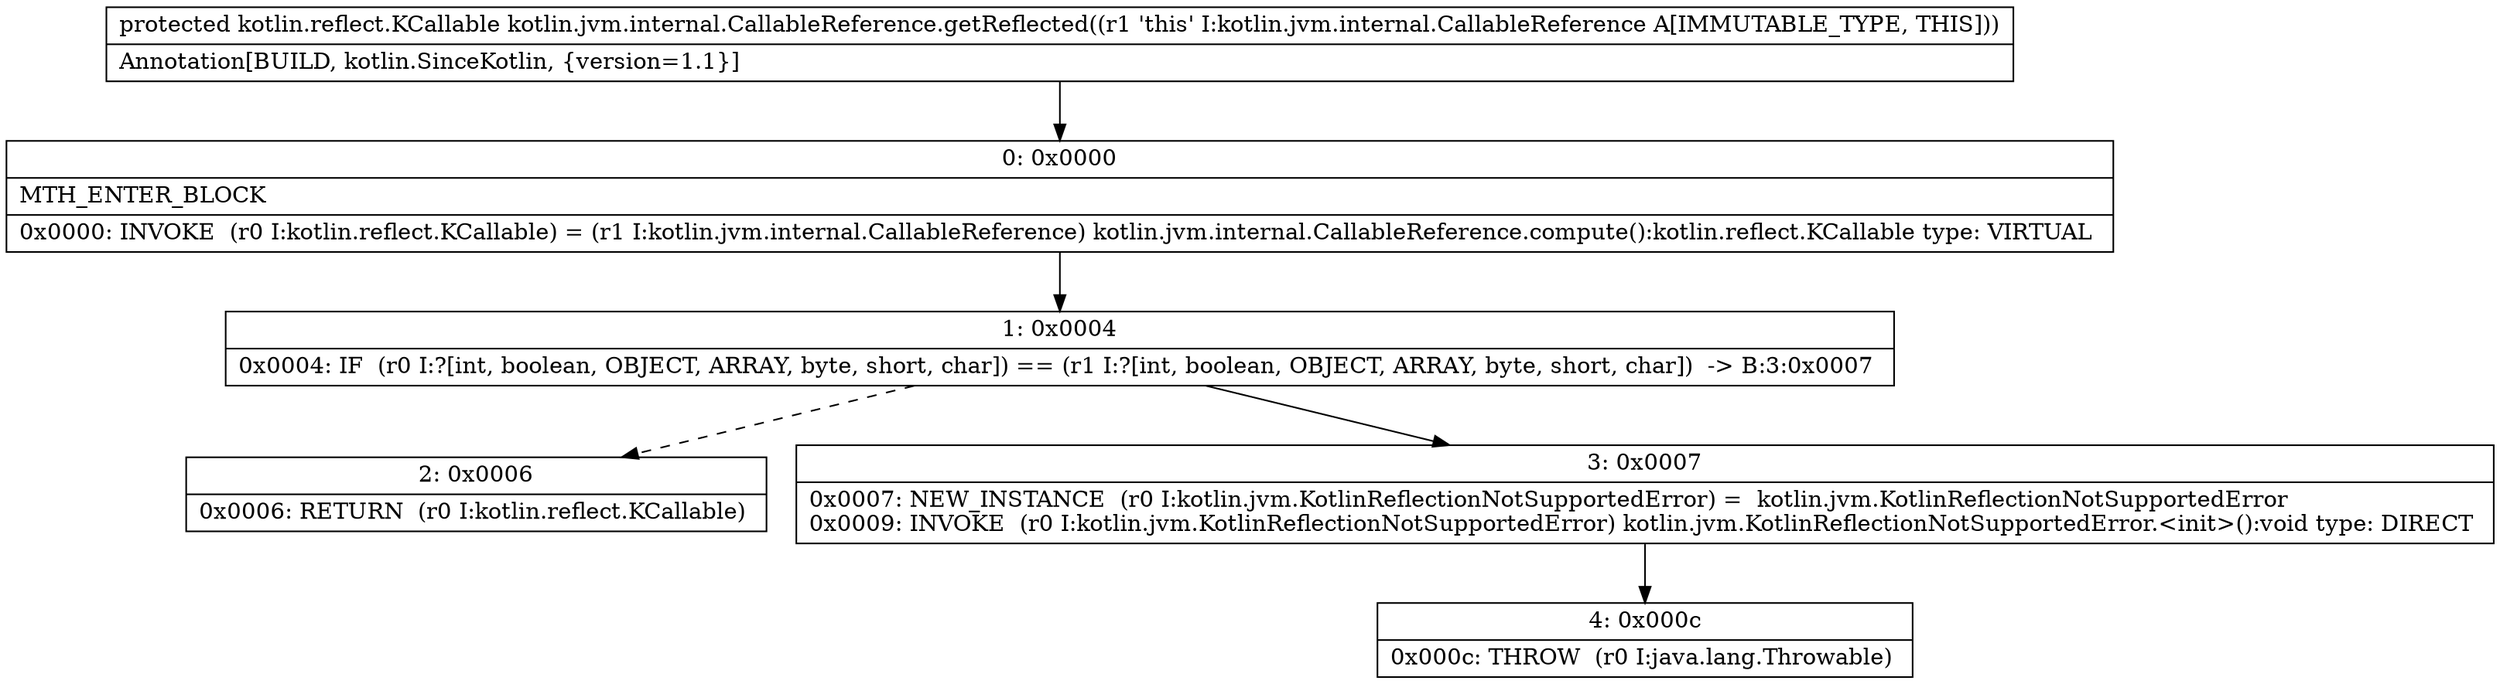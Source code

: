 digraph "CFG forkotlin.jvm.internal.CallableReference.getReflected()Lkotlin\/reflect\/KCallable;" {
Node_0 [shape=record,label="{0\:\ 0x0000|MTH_ENTER_BLOCK\l|0x0000: INVOKE  (r0 I:kotlin.reflect.KCallable) = (r1 I:kotlin.jvm.internal.CallableReference) kotlin.jvm.internal.CallableReference.compute():kotlin.reflect.KCallable type: VIRTUAL \l}"];
Node_1 [shape=record,label="{1\:\ 0x0004|0x0004: IF  (r0 I:?[int, boolean, OBJECT, ARRAY, byte, short, char]) == (r1 I:?[int, boolean, OBJECT, ARRAY, byte, short, char])  \-\> B:3:0x0007 \l}"];
Node_2 [shape=record,label="{2\:\ 0x0006|0x0006: RETURN  (r0 I:kotlin.reflect.KCallable) \l}"];
Node_3 [shape=record,label="{3\:\ 0x0007|0x0007: NEW_INSTANCE  (r0 I:kotlin.jvm.KotlinReflectionNotSupportedError) =  kotlin.jvm.KotlinReflectionNotSupportedError \l0x0009: INVOKE  (r0 I:kotlin.jvm.KotlinReflectionNotSupportedError) kotlin.jvm.KotlinReflectionNotSupportedError.\<init\>():void type: DIRECT \l}"];
Node_4 [shape=record,label="{4\:\ 0x000c|0x000c: THROW  (r0 I:java.lang.Throwable) \l}"];
MethodNode[shape=record,label="{protected kotlin.reflect.KCallable kotlin.jvm.internal.CallableReference.getReflected((r1 'this' I:kotlin.jvm.internal.CallableReference A[IMMUTABLE_TYPE, THIS]))  | Annotation[BUILD, kotlin.SinceKotlin, \{version=1.1\}]\l}"];
MethodNode -> Node_0;
Node_0 -> Node_1;
Node_1 -> Node_2[style=dashed];
Node_1 -> Node_3;
Node_3 -> Node_4;
}

